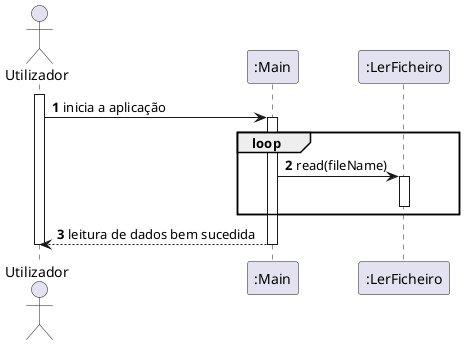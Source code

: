 @startuml
autonumber
actor "Utilizador" as UTIL
participant ":Main" as MAIN
participant ":LerFicheiro" as LF

activate UTIL
UTIL -> MAIN : inicia a aplicação
activate MAIN
loop
MAIN -> LF : read(fileName)
activate LF
deactivate LF
end

MAIN --> UTIL : leitura de dados bem sucedida
deactivate MAIN
deactivate UTIL
@enduml